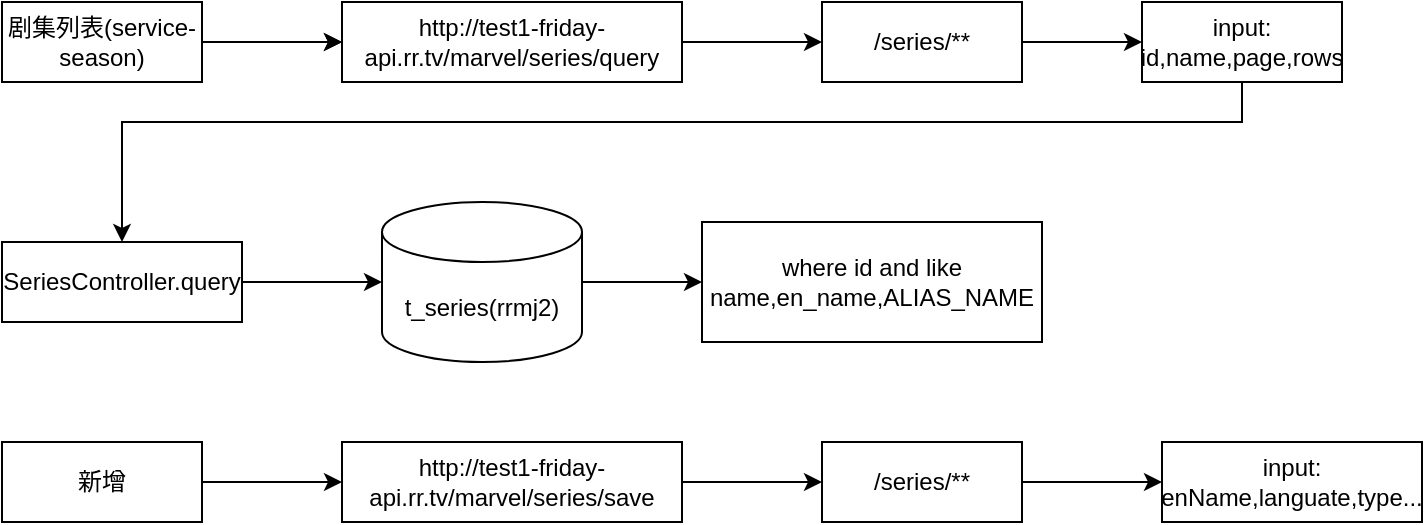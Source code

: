 <mxfile version="15.2.7" type="github">
  <diagram id="Csr34IU09_-NHf3CM74s" name="剧集列表">
    <mxGraphModel dx="2012" dy="662" grid="1" gridSize="10" guides="1" tooltips="1" connect="1" arrows="1" fold="1" page="1" pageScale="1" pageWidth="827" pageHeight="1169" math="0" shadow="0">
      <root>
        <mxCell id="0" />
        <mxCell id="1" parent="0" />
        <mxCell id="62n-EZunI8MKve4FSGAH-35" style="edgeStyle=orthogonalEdgeStyle;rounded=0;orthogonalLoop=1;jettySize=auto;html=1;entryX=0;entryY=0.5;entryDx=0;entryDy=0;" edge="1" parent="1" source="62n-EZunI8MKve4FSGAH-2" target="62n-EZunI8MKve4FSGAH-32">
          <mxGeometry relative="1" as="geometry" />
        </mxCell>
        <mxCell id="62n-EZunI8MKve4FSGAH-39" value="" style="edgeStyle=orthogonalEdgeStyle;rounded=0;orthogonalLoop=1;jettySize=auto;html=1;" edge="1" parent="1" source="62n-EZunI8MKve4FSGAH-2" target="62n-EZunI8MKve4FSGAH-32">
          <mxGeometry relative="1" as="geometry" />
        </mxCell>
        <mxCell id="62n-EZunI8MKve4FSGAH-2" value="剧集列表(service-season)" style="rounded=0;whiteSpace=wrap;html=1;" vertex="1" parent="1">
          <mxGeometry x="-480" y="10" width="100" height="40" as="geometry" />
        </mxCell>
        <mxCell id="62n-EZunI8MKve4FSGAH-22" style="edgeStyle=orthogonalEdgeStyle;rounded=0;orthogonalLoop=1;jettySize=auto;html=1;exitX=1;exitY=0.5;exitDx=0;exitDy=0;entryX=0;entryY=0.5;entryDx=0;entryDy=0;entryPerimeter=0;" edge="1" parent="1" source="62n-EZunI8MKve4FSGAH-21" target="62n-EZunI8MKve4FSGAH-25">
          <mxGeometry relative="1" as="geometry">
            <mxPoint x="-310" y="149.667" as="targetPoint" />
          </mxGeometry>
        </mxCell>
        <mxCell id="62n-EZunI8MKve4FSGAH-21" value="SeriesController.query" style="rounded=0;whiteSpace=wrap;html=1;" vertex="1" parent="1">
          <mxGeometry x="-480" y="130" width="120" height="40" as="geometry" />
        </mxCell>
        <mxCell id="62n-EZunI8MKve4FSGAH-28" style="edgeStyle=orthogonalEdgeStyle;rounded=0;orthogonalLoop=1;jettySize=auto;html=1;exitX=1;exitY=0.5;exitDx=0;exitDy=0;exitPerimeter=0;" edge="1" parent="1" source="62n-EZunI8MKve4FSGAH-25" target="62n-EZunI8MKve4FSGAH-27">
          <mxGeometry relative="1" as="geometry" />
        </mxCell>
        <mxCell id="62n-EZunI8MKve4FSGAH-25" value="t_series(rrmj2)" style="shape=cylinder3;whiteSpace=wrap;html=1;boundedLbl=1;backgroundOutline=1;size=15;" vertex="1" parent="1">
          <mxGeometry x="-290" y="110" width="100" height="80" as="geometry" />
        </mxCell>
        <mxCell id="62n-EZunI8MKve4FSGAH-27" value="where id and like name,en_name,ALIAS_NAME" style="rounded=0;whiteSpace=wrap;html=1;" vertex="1" parent="1">
          <mxGeometry x="-130" y="120" width="170" height="60" as="geometry" />
        </mxCell>
        <mxCell id="62n-EZunI8MKve4FSGAH-36" style="edgeStyle=orthogonalEdgeStyle;rounded=0;orthogonalLoop=1;jettySize=auto;html=1;" edge="1" parent="1" source="62n-EZunI8MKve4FSGAH-32">
          <mxGeometry relative="1" as="geometry">
            <mxPoint x="-70.0" y="30" as="targetPoint" />
          </mxGeometry>
        </mxCell>
        <mxCell id="62n-EZunI8MKve4FSGAH-32" value="http://test1-friday-api.rr.tv/marvel/series/query" style="rounded=0;whiteSpace=wrap;html=1;" vertex="1" parent="1">
          <mxGeometry x="-310" y="10" width="170" height="40" as="geometry" />
        </mxCell>
        <mxCell id="62n-EZunI8MKve4FSGAH-37" style="edgeStyle=orthogonalEdgeStyle;rounded=0;orthogonalLoop=1;jettySize=auto;html=1;" edge="1" parent="1" source="62n-EZunI8MKve4FSGAH-33">
          <mxGeometry relative="1" as="geometry">
            <mxPoint x="90" y="30" as="targetPoint" />
          </mxGeometry>
        </mxCell>
        <mxCell id="62n-EZunI8MKve4FSGAH-33" value="/series/**" style="rounded=0;whiteSpace=wrap;html=1;" vertex="1" parent="1">
          <mxGeometry x="-70" y="10" width="100" height="40" as="geometry" />
        </mxCell>
        <mxCell id="62n-EZunI8MKve4FSGAH-38" style="edgeStyle=orthogonalEdgeStyle;rounded=0;orthogonalLoop=1;jettySize=auto;html=1;entryX=0.5;entryY=0;entryDx=0;entryDy=0;" edge="1" parent="1" source="62n-EZunI8MKve4FSGAH-34" target="62n-EZunI8MKve4FSGAH-21">
          <mxGeometry relative="1" as="geometry">
            <Array as="points">
              <mxPoint x="140" y="70" />
              <mxPoint x="-420" y="70" />
            </Array>
          </mxGeometry>
        </mxCell>
        <mxCell id="62n-EZunI8MKve4FSGAH-34" value="input: id,name,page,rows" style="rounded=0;whiteSpace=wrap;html=1;" vertex="1" parent="1">
          <mxGeometry x="90" y="10" width="100" height="40" as="geometry" />
        </mxCell>
        <mxCell id="62n-EZunI8MKve4FSGAH-42" style="edgeStyle=orthogonalEdgeStyle;rounded=0;orthogonalLoop=1;jettySize=auto;html=1;" edge="1" parent="1" source="62n-EZunI8MKve4FSGAH-40" target="62n-EZunI8MKve4FSGAH-41">
          <mxGeometry relative="1" as="geometry" />
        </mxCell>
        <mxCell id="62n-EZunI8MKve4FSGAH-40" value="新增" style="rounded=0;whiteSpace=wrap;html=1;" vertex="1" parent="1">
          <mxGeometry x="-480" y="230" width="100" height="40" as="geometry" />
        </mxCell>
        <mxCell id="62n-EZunI8MKve4FSGAH-44" style="edgeStyle=orthogonalEdgeStyle;rounded=0;orthogonalLoop=1;jettySize=auto;html=1;entryX=0;entryY=0.5;entryDx=0;entryDy=0;" edge="1" parent="1" source="62n-EZunI8MKve4FSGAH-41" target="62n-EZunI8MKve4FSGAH-43">
          <mxGeometry relative="1" as="geometry" />
        </mxCell>
        <mxCell id="62n-EZunI8MKve4FSGAH-41" value="http://test1-friday-api.rr.tv/marvel/series/save" style="rounded=0;whiteSpace=wrap;html=1;" vertex="1" parent="1">
          <mxGeometry x="-310" y="230" width="170" height="40" as="geometry" />
        </mxCell>
        <mxCell id="62n-EZunI8MKve4FSGAH-46" style="edgeStyle=orthogonalEdgeStyle;rounded=0;orthogonalLoop=1;jettySize=auto;html=1;entryX=0;entryY=0.5;entryDx=0;entryDy=0;" edge="1" parent="1" source="62n-EZunI8MKve4FSGAH-43" target="62n-EZunI8MKve4FSGAH-45">
          <mxGeometry relative="1" as="geometry" />
        </mxCell>
        <mxCell id="62n-EZunI8MKve4FSGAH-43" value="/series/**" style="rounded=0;whiteSpace=wrap;html=1;" vertex="1" parent="1">
          <mxGeometry x="-70" y="230" width="100" height="40" as="geometry" />
        </mxCell>
        <mxCell id="62n-EZunI8MKve4FSGAH-45" value="input: enName,languate,type..." style="rounded=0;whiteSpace=wrap;html=1;" vertex="1" parent="1">
          <mxGeometry x="100" y="230" width="130" height="40" as="geometry" />
        </mxCell>
      </root>
    </mxGraphModel>
  </diagram>
</mxfile>
